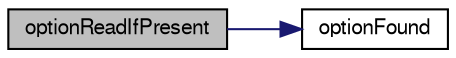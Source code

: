 digraph "optionReadIfPresent"
{
  bgcolor="transparent";
  edge [fontname="FreeSans",fontsize="10",labelfontname="FreeSans",labelfontsize="10"];
  node [fontname="FreeSans",fontsize="10",shape=record];
  rankdir="LR";
  Node1120 [label="optionReadIfPresent",height=0.2,width=0.4,color="black", fillcolor="grey75", style="filled", fontcolor="black"];
  Node1120 -> Node1121 [color="midnightblue",fontsize="10",style="solid",fontname="FreeSans"];
  Node1121 [label="optionFound",height=0.2,width=0.4,color="black",URL="$a26662.html#a4beb7e89c5912d96853e53d93f7ce2ab",tooltip="Return true if the named option is found. "];
}
